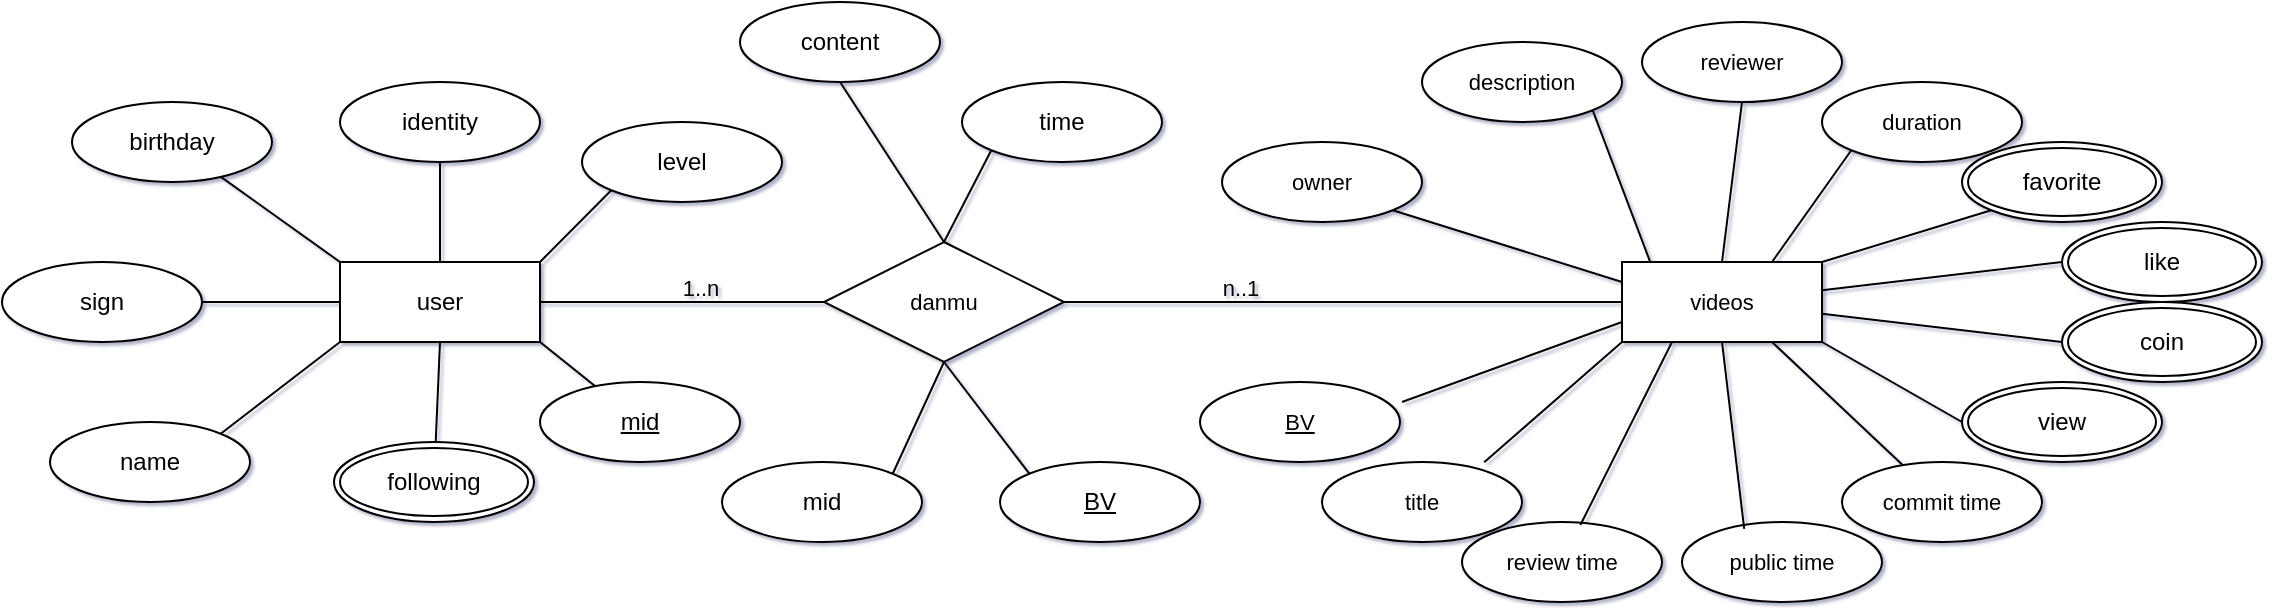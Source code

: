 <mxfile version="22.0.3" type="device">
  <diagram name="第 1 页" id="kCCA-oT7aj1dx_Rh339V">
    <mxGraphModel dx="1003" dy="690" grid="1" gridSize="10" guides="0" tooltips="1" connect="1" arrows="1" fold="1" page="1" pageScale="1" pageWidth="1169" pageHeight="827" background="none" math="0" shadow="1">
      <root>
        <mxCell id="0" />
        <mxCell id="1" parent="0" />
        <mxCell id="oCXSlxhjTO32CtI8VZhE-39" style="edgeStyle=none;shape=connector;rounded=0;orthogonalLoop=1;jettySize=auto;html=1;exitX=0;exitY=0.5;exitDx=0;exitDy=0;entryX=1;entryY=0.5;entryDx=0;entryDy=0;labelBackgroundColor=default;strokeColor=default;align=center;verticalAlign=middle;fontFamily=Helvetica;fontSize=11;fontColor=default;endArrow=none;endFill=0;" parent="1" source="oCXSlxhjTO32CtI8VZhE-21" target="oCXSlxhjTO32CtI8VZhE-30" edge="1">
          <mxGeometry relative="1" as="geometry" />
        </mxCell>
        <mxCell id="oCXSlxhjTO32CtI8VZhE-40" style="edgeStyle=none;shape=connector;rounded=0;orthogonalLoop=1;jettySize=auto;html=1;exitX=0.5;exitY=1;exitDx=0;exitDy=0;labelBackgroundColor=default;strokeColor=default;align=center;verticalAlign=middle;fontFamily=Helvetica;fontSize=11;fontColor=default;endArrow=none;endFill=0;" parent="1" source="oCXSlxhjTO32CtI8VZhE-21" target="oCXSlxhjTO32CtI8VZhE-34" edge="1">
          <mxGeometry relative="1" as="geometry" />
        </mxCell>
        <mxCell id="oCXSlxhjTO32CtI8VZhE-41" style="edgeStyle=none;shape=connector;rounded=0;orthogonalLoop=1;jettySize=auto;html=1;exitX=0;exitY=1;exitDx=0;exitDy=0;entryX=1;entryY=0;entryDx=0;entryDy=0;labelBackgroundColor=default;strokeColor=default;align=center;verticalAlign=middle;fontFamily=Helvetica;fontSize=11;fontColor=default;endArrow=none;endFill=0;" parent="1" source="oCXSlxhjTO32CtI8VZhE-21" target="oCXSlxhjTO32CtI8VZhE-33" edge="1">
          <mxGeometry relative="1" as="geometry" />
        </mxCell>
        <mxCell id="oCXSlxhjTO32CtI8VZhE-42" style="edgeStyle=none;shape=connector;rounded=0;orthogonalLoop=1;jettySize=auto;html=1;exitX=0;exitY=0;exitDx=0;exitDy=0;labelBackgroundColor=default;strokeColor=default;align=center;verticalAlign=middle;fontFamily=Helvetica;fontSize=11;fontColor=default;endArrow=none;endFill=0;" parent="1" source="oCXSlxhjTO32CtI8VZhE-21" target="oCXSlxhjTO32CtI8VZhE-29" edge="1">
          <mxGeometry relative="1" as="geometry" />
        </mxCell>
        <mxCell id="w0uyihUFNcSD1MwQifnC-23" style="edgeStyle=none;shape=connector;rounded=0;orthogonalLoop=1;jettySize=auto;html=1;exitX=1;exitY=0.5;exitDx=0;exitDy=0;entryX=0;entryY=0.5;entryDx=0;entryDy=0;labelBackgroundColor=default;strokeColor=default;align=center;verticalAlign=middle;fontFamily=Helvetica;fontSize=11;fontColor=default;endArrow=none;endFill=0;" edge="1" parent="1" source="oCXSlxhjTO32CtI8VZhE-21" target="w0uyihUFNcSD1MwQifnC-16">
          <mxGeometry relative="1" as="geometry" />
        </mxCell>
        <mxCell id="oCXSlxhjTO32CtI8VZhE-21" value="user" style="whiteSpace=wrap;html=1;align=center;" parent="1" vertex="1">
          <mxGeometry x="179" y="250" width="100" height="40" as="geometry" />
        </mxCell>
        <mxCell id="oCXSlxhjTO32CtI8VZhE-35" style="rounded=0;orthogonalLoop=1;jettySize=auto;html=1;entryX=1;entryY=1;entryDx=0;entryDy=0;strokeColor=default;endArrow=none;endFill=0;" parent="1" source="oCXSlxhjTO32CtI8VZhE-26" target="oCXSlxhjTO32CtI8VZhE-21" edge="1">
          <mxGeometry relative="1" as="geometry" />
        </mxCell>
        <mxCell id="oCXSlxhjTO32CtI8VZhE-26" value="mid" style="ellipse;whiteSpace=wrap;html=1;align=center;fontStyle=4;" parent="1" vertex="1">
          <mxGeometry x="279" y="310" width="100" height="40" as="geometry" />
        </mxCell>
        <mxCell id="oCXSlxhjTO32CtI8VZhE-29" value="birthday" style="ellipse;whiteSpace=wrap;html=1;align=center;" parent="1" vertex="1">
          <mxGeometry x="45" y="170" width="100" height="40" as="geometry" />
        </mxCell>
        <mxCell id="oCXSlxhjTO32CtI8VZhE-30" value="sign" style="ellipse;whiteSpace=wrap;html=1;align=center;" parent="1" vertex="1">
          <mxGeometry x="10" y="250" width="100" height="40" as="geometry" />
        </mxCell>
        <mxCell id="oCXSlxhjTO32CtI8VZhE-36" style="shape=connector;rounded=0;orthogonalLoop=1;jettySize=auto;html=1;entryX=0.5;entryY=0;entryDx=0;entryDy=0;labelBackgroundColor=default;strokeColor=default;align=center;verticalAlign=middle;fontFamily=Helvetica;fontSize=11;fontColor=default;endArrow=none;endFill=0;" parent="1" source="oCXSlxhjTO32CtI8VZhE-31" target="oCXSlxhjTO32CtI8VZhE-21" edge="1">
          <mxGeometry relative="1" as="geometry" />
        </mxCell>
        <mxCell id="oCXSlxhjTO32CtI8VZhE-31" value="identity" style="ellipse;whiteSpace=wrap;html=1;align=center;" parent="1" vertex="1">
          <mxGeometry x="179" y="160" width="100" height="40" as="geometry" />
        </mxCell>
        <mxCell id="oCXSlxhjTO32CtI8VZhE-38" style="edgeStyle=none;shape=connector;rounded=0;orthogonalLoop=1;jettySize=auto;html=1;exitX=0;exitY=1;exitDx=0;exitDy=0;entryX=1;entryY=0;entryDx=0;entryDy=0;labelBackgroundColor=default;strokeColor=default;align=center;verticalAlign=middle;fontFamily=Helvetica;fontSize=11;fontColor=default;endArrow=none;endFill=0;" parent="1" source="oCXSlxhjTO32CtI8VZhE-32" target="oCXSlxhjTO32CtI8VZhE-21" edge="1">
          <mxGeometry relative="1" as="geometry" />
        </mxCell>
        <mxCell id="oCXSlxhjTO32CtI8VZhE-32" value="level" style="ellipse;whiteSpace=wrap;html=1;align=center;" parent="1" vertex="1">
          <mxGeometry x="300" y="180" width="100" height="40" as="geometry" />
        </mxCell>
        <mxCell id="oCXSlxhjTO32CtI8VZhE-33" value="name" style="ellipse;whiteSpace=wrap;html=1;align=center;" parent="1" vertex="1">
          <mxGeometry x="34" y="330" width="100" height="40" as="geometry" />
        </mxCell>
        <mxCell id="oCXSlxhjTO32CtI8VZhE-34" value="following" style="ellipse;shape=doubleEllipse;margin=3;whiteSpace=wrap;html=1;align=center;" parent="1" vertex="1">
          <mxGeometry x="176" y="340" width="100" height="40" as="geometry" />
        </mxCell>
        <mxCell id="w0uyihUFNcSD1MwQifnC-34" style="edgeStyle=none;shape=connector;rounded=0;orthogonalLoop=1;jettySize=auto;html=1;exitX=0;exitY=0.75;exitDx=0;exitDy=0;labelBackgroundColor=default;strokeColor=default;align=center;verticalAlign=middle;fontFamily=Helvetica;fontSize=11;fontColor=default;endArrow=none;endFill=0;" edge="1" parent="1" source="oCXSlxhjTO32CtI8VZhE-44">
          <mxGeometry relative="1" as="geometry">
            <mxPoint x="710" y="320" as="targetPoint" />
          </mxGeometry>
        </mxCell>
        <mxCell id="w0uyihUFNcSD1MwQifnC-41" style="edgeStyle=none;shape=connector;rounded=0;orthogonalLoop=1;jettySize=auto;html=1;exitX=0.75;exitY=1;exitDx=0;exitDy=0;labelBackgroundColor=default;strokeColor=default;align=center;verticalAlign=middle;fontFamily=Helvetica;fontSize=11;fontColor=default;endArrow=none;endFill=0;" edge="1" parent="1" source="oCXSlxhjTO32CtI8VZhE-44" target="oCXSlxhjTO32CtI8VZhE-49">
          <mxGeometry relative="1" as="geometry" />
        </mxCell>
        <mxCell id="w0uyihUFNcSD1MwQifnC-42" style="edgeStyle=none;shape=connector;rounded=0;orthogonalLoop=1;jettySize=auto;html=1;exitX=1;exitY=1;exitDx=0;exitDy=0;entryX=0;entryY=0.5;entryDx=0;entryDy=0;labelBackgroundColor=default;strokeColor=default;align=center;verticalAlign=middle;fontFamily=Helvetica;fontSize=11;fontColor=default;endArrow=none;endFill=0;" edge="1" parent="1" source="oCXSlxhjTO32CtI8VZhE-44" target="w0uyihUFNcSD1MwQifnC-6">
          <mxGeometry relative="1" as="geometry" />
        </mxCell>
        <mxCell id="w0uyihUFNcSD1MwQifnC-45" style="edgeStyle=none;shape=connector;rounded=0;orthogonalLoop=1;jettySize=auto;html=1;exitX=1;exitY=0;exitDx=0;exitDy=0;entryX=0;entryY=1;entryDx=0;entryDy=0;labelBackgroundColor=default;strokeColor=default;align=center;verticalAlign=middle;fontFamily=Helvetica;fontSize=11;fontColor=default;endArrow=none;endFill=0;" edge="1" parent="1" source="oCXSlxhjTO32CtI8VZhE-44" target="w0uyihUFNcSD1MwQifnC-5">
          <mxGeometry relative="1" as="geometry" />
        </mxCell>
        <mxCell id="oCXSlxhjTO32CtI8VZhE-44" value="videos" style="whiteSpace=wrap;html=1;align=center;fontFamily=Helvetica;fontSize=11;fontColor=default;" parent="1" vertex="1">
          <mxGeometry x="820" y="250" width="100" height="40" as="geometry" />
        </mxCell>
        <mxCell id="oCXSlxhjTO32CtI8VZhE-46" value="title" style="ellipse;whiteSpace=wrap;html=1;align=center;fontFamily=Helvetica;fontSize=11;fontColor=default;" parent="1" vertex="1">
          <mxGeometry x="670" y="350" width="100" height="40" as="geometry" />
        </mxCell>
        <mxCell id="oCXSlxhjTO32CtI8VZhE-47" value="BV" style="ellipse;whiteSpace=wrap;html=1;align=center;fontStyle=4;fontFamily=Helvetica;fontSize=11;fontColor=default;" parent="1" vertex="1">
          <mxGeometry x="609" y="310" width="100" height="40" as="geometry" />
        </mxCell>
        <mxCell id="oCXSlxhjTO32CtI8VZhE-63" style="edgeStyle=none;shape=connector;rounded=0;orthogonalLoop=1;jettySize=auto;html=1;exitX=1;exitY=1;exitDx=0;exitDy=0;labelBackgroundColor=default;strokeColor=default;align=center;verticalAlign=middle;fontFamily=Helvetica;fontSize=11;fontColor=default;endArrow=none;endFill=0;entryX=0;entryY=0.25;entryDx=0;entryDy=0;" parent="1" source="oCXSlxhjTO32CtI8VZhE-48" target="oCXSlxhjTO32CtI8VZhE-44" edge="1">
          <mxGeometry relative="1" as="geometry" />
        </mxCell>
        <mxCell id="oCXSlxhjTO32CtI8VZhE-48" value="owner" style="ellipse;whiteSpace=wrap;html=1;align=center;fontFamily=Helvetica;fontSize=11;fontColor=default;" parent="1" vertex="1">
          <mxGeometry x="620" y="190" width="100" height="40" as="geometry" />
        </mxCell>
        <mxCell id="oCXSlxhjTO32CtI8VZhE-49" value="commit time" style="ellipse;whiteSpace=wrap;html=1;align=center;fontFamily=Helvetica;fontSize=11;fontColor=default;" parent="1" vertex="1">
          <mxGeometry x="930" y="350" width="100" height="40" as="geometry" />
        </mxCell>
        <mxCell id="oCXSlxhjTO32CtI8VZhE-50" value="review time" style="ellipse;whiteSpace=wrap;html=1;align=center;fontFamily=Helvetica;fontSize=11;fontColor=default;" parent="1" vertex="1">
          <mxGeometry x="740" y="380" width="100" height="40" as="geometry" />
        </mxCell>
        <mxCell id="oCXSlxhjTO32CtI8VZhE-51" value="public time" style="ellipse;whiteSpace=wrap;html=1;align=center;fontFamily=Helvetica;fontSize=11;fontColor=default;" parent="1" vertex="1">
          <mxGeometry x="850" y="380" width="100" height="40" as="geometry" />
        </mxCell>
        <mxCell id="w0uyihUFNcSD1MwQifnC-46" style="edgeStyle=none;shape=connector;rounded=0;orthogonalLoop=1;jettySize=auto;html=1;exitX=0;exitY=1;exitDx=0;exitDy=0;entryX=0.75;entryY=0;entryDx=0;entryDy=0;labelBackgroundColor=default;strokeColor=default;align=center;verticalAlign=middle;fontFamily=Helvetica;fontSize=11;fontColor=default;endArrow=none;endFill=0;" edge="1" parent="1" source="oCXSlxhjTO32CtI8VZhE-52" target="oCXSlxhjTO32CtI8VZhE-44">
          <mxGeometry relative="1" as="geometry" />
        </mxCell>
        <mxCell id="oCXSlxhjTO32CtI8VZhE-52" value="duration" style="ellipse;whiteSpace=wrap;html=1;align=center;fontFamily=Helvetica;fontSize=11;fontColor=default;" parent="1" vertex="1">
          <mxGeometry x="920" y="160" width="100" height="40" as="geometry" />
        </mxCell>
        <mxCell id="oCXSlxhjTO32CtI8VZhE-53" value="description" style="ellipse;whiteSpace=wrap;html=1;align=center;fontFamily=Helvetica;fontSize=11;fontColor=default;" parent="1" vertex="1">
          <mxGeometry x="720" y="140" width="100" height="40" as="geometry" />
        </mxCell>
        <mxCell id="w0uyihUFNcSD1MwQifnC-47" style="edgeStyle=none;shape=connector;rounded=0;orthogonalLoop=1;jettySize=auto;html=1;exitX=0.5;exitY=1;exitDx=0;exitDy=0;entryX=0.5;entryY=0;entryDx=0;entryDy=0;labelBackgroundColor=default;strokeColor=default;align=center;verticalAlign=middle;fontFamily=Helvetica;fontSize=11;fontColor=default;endArrow=none;endFill=0;" edge="1" parent="1" source="oCXSlxhjTO32CtI8VZhE-54" target="oCXSlxhjTO32CtI8VZhE-44">
          <mxGeometry relative="1" as="geometry" />
        </mxCell>
        <mxCell id="oCXSlxhjTO32CtI8VZhE-54" value="reviewer" style="ellipse;whiteSpace=wrap;html=1;align=center;fontFamily=Helvetica;fontSize=11;fontColor=default;" parent="1" vertex="1">
          <mxGeometry x="830" y="130" width="100" height="40" as="geometry" />
        </mxCell>
        <mxCell id="w0uyihUFNcSD1MwQifnC-44" style="edgeStyle=none;shape=connector;rounded=0;orthogonalLoop=1;jettySize=auto;html=1;exitX=0;exitY=0.5;exitDx=0;exitDy=0;labelBackgroundColor=default;strokeColor=default;align=center;verticalAlign=middle;fontFamily=Helvetica;fontSize=11;fontColor=default;endArrow=none;endFill=0;" edge="1" parent="1" source="w0uyihUFNcSD1MwQifnC-3" target="oCXSlxhjTO32CtI8VZhE-44">
          <mxGeometry relative="1" as="geometry" />
        </mxCell>
        <mxCell id="w0uyihUFNcSD1MwQifnC-3" value="like" style="ellipse;shape=doubleEllipse;margin=3;whiteSpace=wrap;html=1;align=center;" vertex="1" parent="1">
          <mxGeometry x="1040" y="230" width="100" height="40" as="geometry" />
        </mxCell>
        <mxCell id="w0uyihUFNcSD1MwQifnC-43" style="edgeStyle=none;shape=connector;rounded=0;orthogonalLoop=1;jettySize=auto;html=1;exitX=0;exitY=0.5;exitDx=0;exitDy=0;labelBackgroundColor=default;strokeColor=default;align=center;verticalAlign=middle;fontFamily=Helvetica;fontSize=11;fontColor=default;endArrow=none;endFill=0;" edge="1" parent="1" source="w0uyihUFNcSD1MwQifnC-4" target="oCXSlxhjTO32CtI8VZhE-44">
          <mxGeometry relative="1" as="geometry" />
        </mxCell>
        <mxCell id="w0uyihUFNcSD1MwQifnC-4" value="coin" style="ellipse;shape=doubleEllipse;margin=3;whiteSpace=wrap;html=1;align=center;" vertex="1" parent="1">
          <mxGeometry x="1040" y="270" width="100" height="40" as="geometry" />
        </mxCell>
        <mxCell id="w0uyihUFNcSD1MwQifnC-5" value="favorite" style="ellipse;shape=doubleEllipse;margin=3;whiteSpace=wrap;html=1;align=center;" vertex="1" parent="1">
          <mxGeometry x="990" y="190" width="100" height="40" as="geometry" />
        </mxCell>
        <mxCell id="w0uyihUFNcSD1MwQifnC-6" value="view" style="ellipse;shape=doubleEllipse;margin=3;whiteSpace=wrap;html=1;align=center;" vertex="1" parent="1">
          <mxGeometry x="990" y="310" width="100" height="40" as="geometry" />
        </mxCell>
        <mxCell id="w0uyihUFNcSD1MwQifnC-8" value="BV" style="ellipse;whiteSpace=wrap;html=1;align=center;fontStyle=4;" vertex="1" parent="1">
          <mxGeometry x="509" y="350" width="100" height="40" as="geometry" />
        </mxCell>
        <mxCell id="w0uyihUFNcSD1MwQifnC-9" value="mid" style="ellipse;whiteSpace=wrap;html=1;align=center;" vertex="1" parent="1">
          <mxGeometry x="370" y="350" width="100" height="40" as="geometry" />
        </mxCell>
        <mxCell id="w0uyihUFNcSD1MwQifnC-30" style="edgeStyle=none;shape=connector;rounded=0;orthogonalLoop=1;jettySize=auto;html=1;exitX=0;exitY=1;exitDx=0;exitDy=0;entryX=0.5;entryY=0;entryDx=0;entryDy=0;labelBackgroundColor=default;strokeColor=default;align=center;verticalAlign=middle;fontFamily=Helvetica;fontSize=11;fontColor=default;endArrow=none;endFill=0;" edge="1" parent="1" source="w0uyihUFNcSD1MwQifnC-10" target="w0uyihUFNcSD1MwQifnC-16">
          <mxGeometry relative="1" as="geometry" />
        </mxCell>
        <mxCell id="w0uyihUFNcSD1MwQifnC-10" value="time" style="ellipse;whiteSpace=wrap;html=1;align=center;" vertex="1" parent="1">
          <mxGeometry x="490" y="160" width="100" height="40" as="geometry" />
        </mxCell>
        <mxCell id="w0uyihUFNcSD1MwQifnC-29" style="edgeStyle=none;shape=connector;rounded=0;orthogonalLoop=1;jettySize=auto;html=1;exitX=0.5;exitY=1;exitDx=0;exitDy=0;entryX=0.5;entryY=0;entryDx=0;entryDy=0;labelBackgroundColor=default;strokeColor=default;align=center;verticalAlign=middle;fontFamily=Helvetica;fontSize=11;fontColor=default;endArrow=none;endFill=0;" edge="1" parent="1" source="w0uyihUFNcSD1MwQifnC-11" target="w0uyihUFNcSD1MwQifnC-16">
          <mxGeometry relative="1" as="geometry" />
        </mxCell>
        <mxCell id="w0uyihUFNcSD1MwQifnC-11" value="content" style="ellipse;whiteSpace=wrap;html=1;align=center;" vertex="1" parent="1">
          <mxGeometry x="379" y="120" width="100" height="40" as="geometry" />
        </mxCell>
        <mxCell id="w0uyihUFNcSD1MwQifnC-24" style="edgeStyle=none;shape=connector;rounded=0;orthogonalLoop=1;jettySize=auto;html=1;exitX=0.5;exitY=1;exitDx=0;exitDy=0;entryX=1;entryY=0;entryDx=0;entryDy=0;labelBackgroundColor=default;strokeColor=default;align=center;verticalAlign=middle;fontFamily=Helvetica;fontSize=11;fontColor=default;endArrow=none;endFill=0;" edge="1" parent="1" source="w0uyihUFNcSD1MwQifnC-16" target="w0uyihUFNcSD1MwQifnC-9">
          <mxGeometry relative="1" as="geometry" />
        </mxCell>
        <mxCell id="w0uyihUFNcSD1MwQifnC-31" style="edgeStyle=none;shape=connector;rounded=0;orthogonalLoop=1;jettySize=auto;html=1;exitX=0.5;exitY=1;exitDx=0;exitDy=0;entryX=0;entryY=0;entryDx=0;entryDy=0;labelBackgroundColor=default;strokeColor=default;align=center;verticalAlign=middle;fontFamily=Helvetica;fontSize=11;fontColor=default;endArrow=none;endFill=0;" edge="1" parent="1" source="w0uyihUFNcSD1MwQifnC-16" target="w0uyihUFNcSD1MwQifnC-8">
          <mxGeometry relative="1" as="geometry" />
        </mxCell>
        <mxCell id="w0uyihUFNcSD1MwQifnC-32" style="edgeStyle=none;shape=connector;rounded=0;orthogonalLoop=1;jettySize=auto;html=1;exitX=1;exitY=0.5;exitDx=0;exitDy=0;entryX=0;entryY=0.5;entryDx=0;entryDy=0;labelBackgroundColor=default;strokeColor=default;align=center;verticalAlign=middle;fontFamily=Helvetica;fontSize=11;fontColor=default;endArrow=none;endFill=0;" edge="1" parent="1" source="w0uyihUFNcSD1MwQifnC-16" target="oCXSlxhjTO32CtI8VZhE-44">
          <mxGeometry relative="1" as="geometry" />
        </mxCell>
        <mxCell id="w0uyihUFNcSD1MwQifnC-16" value="danmu" style="shape=rhombus;perimeter=rhombusPerimeter;whiteSpace=wrap;html=1;align=center;fontFamily=Helvetica;fontSize=11;fontColor=default;" vertex="1" parent="1">
          <mxGeometry x="421" y="240" width="120" height="60" as="geometry" />
        </mxCell>
        <mxCell id="w0uyihUFNcSD1MwQifnC-22" style="edgeStyle=none;shape=connector;rounded=0;orthogonalLoop=1;jettySize=auto;html=1;entryX=0;entryY=0.5;entryDx=0;entryDy=0;labelBackgroundColor=default;strokeColor=default;align=center;verticalAlign=middle;fontFamily=Helvetica;fontSize=11;fontColor=default;endArrow=none;endFill=0;" edge="1" parent="1" source="w0uyihUFNcSD1MwQifnC-16" target="w0uyihUFNcSD1MwQifnC-16">
          <mxGeometry relative="1" as="geometry" />
        </mxCell>
        <mxCell id="w0uyihUFNcSD1MwQifnC-33" style="edgeStyle=none;shape=connector;rounded=0;orthogonalLoop=1;jettySize=auto;html=1;exitX=1;exitY=1;exitDx=0;exitDy=0;labelBackgroundColor=default;strokeColor=default;align=center;verticalAlign=middle;fontFamily=Helvetica;fontSize=11;fontColor=default;endArrow=none;endFill=0;" edge="1" parent="1" source="oCXSlxhjTO32CtI8VZhE-47" target="oCXSlxhjTO32CtI8VZhE-47">
          <mxGeometry relative="1" as="geometry" />
        </mxCell>
        <mxCell id="w0uyihUFNcSD1MwQifnC-36" style="edgeStyle=none;shape=connector;rounded=0;orthogonalLoop=1;jettySize=auto;html=1;exitX=1;exitY=1;exitDx=0;exitDy=0;entryX=0.14;entryY=-0.007;entryDx=0;entryDy=0;entryPerimeter=0;labelBackgroundColor=default;strokeColor=default;align=center;verticalAlign=middle;fontFamily=Helvetica;fontSize=11;fontColor=default;endArrow=none;endFill=0;" edge="1" parent="1" source="oCXSlxhjTO32CtI8VZhE-53" target="oCXSlxhjTO32CtI8VZhE-44">
          <mxGeometry relative="1" as="geometry" />
        </mxCell>
        <mxCell id="w0uyihUFNcSD1MwQifnC-38" style="edgeStyle=none;shape=connector;rounded=0;orthogonalLoop=1;jettySize=auto;html=1;exitX=0;exitY=1;exitDx=0;exitDy=0;entryX=0.811;entryY=0.002;entryDx=0;entryDy=0;entryPerimeter=0;labelBackgroundColor=default;strokeColor=default;align=center;verticalAlign=middle;fontFamily=Helvetica;fontSize=11;fontColor=default;endArrow=none;endFill=0;" edge="1" parent="1" source="oCXSlxhjTO32CtI8VZhE-44" target="oCXSlxhjTO32CtI8VZhE-46">
          <mxGeometry relative="1" as="geometry" />
        </mxCell>
        <mxCell id="w0uyihUFNcSD1MwQifnC-39" style="edgeStyle=none;shape=connector;rounded=0;orthogonalLoop=1;jettySize=auto;html=1;exitX=0.25;exitY=1;exitDx=0;exitDy=0;entryX=0.592;entryY=0.038;entryDx=0;entryDy=0;entryPerimeter=0;labelBackgroundColor=default;strokeColor=default;align=center;verticalAlign=middle;fontFamily=Helvetica;fontSize=11;fontColor=default;endArrow=none;endFill=0;" edge="1" parent="1" source="oCXSlxhjTO32CtI8VZhE-44" target="oCXSlxhjTO32CtI8VZhE-50">
          <mxGeometry relative="1" as="geometry" />
        </mxCell>
        <mxCell id="w0uyihUFNcSD1MwQifnC-40" style="edgeStyle=none;shape=connector;rounded=0;orthogonalLoop=1;jettySize=auto;html=1;exitX=0.5;exitY=1;exitDx=0;exitDy=0;entryX=0.311;entryY=0.086;entryDx=0;entryDy=0;entryPerimeter=0;labelBackgroundColor=default;strokeColor=default;align=center;verticalAlign=middle;fontFamily=Helvetica;fontSize=11;fontColor=default;endArrow=none;endFill=0;" edge="1" parent="1" source="oCXSlxhjTO32CtI8VZhE-44" target="oCXSlxhjTO32CtI8VZhE-51">
          <mxGeometry relative="1" as="geometry" />
        </mxCell>
        <mxCell id="w0uyihUFNcSD1MwQifnC-48" value="1..n" style="text;html=1;align=center;verticalAlign=middle;resizable=0;points=[];autosize=1;strokeColor=none;fillColor=none;fontSize=11;fontFamily=Helvetica;fontColor=default;" vertex="1" parent="1">
          <mxGeometry x="339" y="248" width="40" height="30" as="geometry" />
        </mxCell>
        <mxCell id="w0uyihUFNcSD1MwQifnC-49" value="n..1" style="text;html=1;align=center;verticalAlign=middle;resizable=0;points=[];autosize=1;strokeColor=none;fillColor=none;fontSize=11;fontFamily=Helvetica;fontColor=default;" vertex="1" parent="1">
          <mxGeometry x="609" y="248" width="40" height="30" as="geometry" />
        </mxCell>
      </root>
    </mxGraphModel>
  </diagram>
</mxfile>
